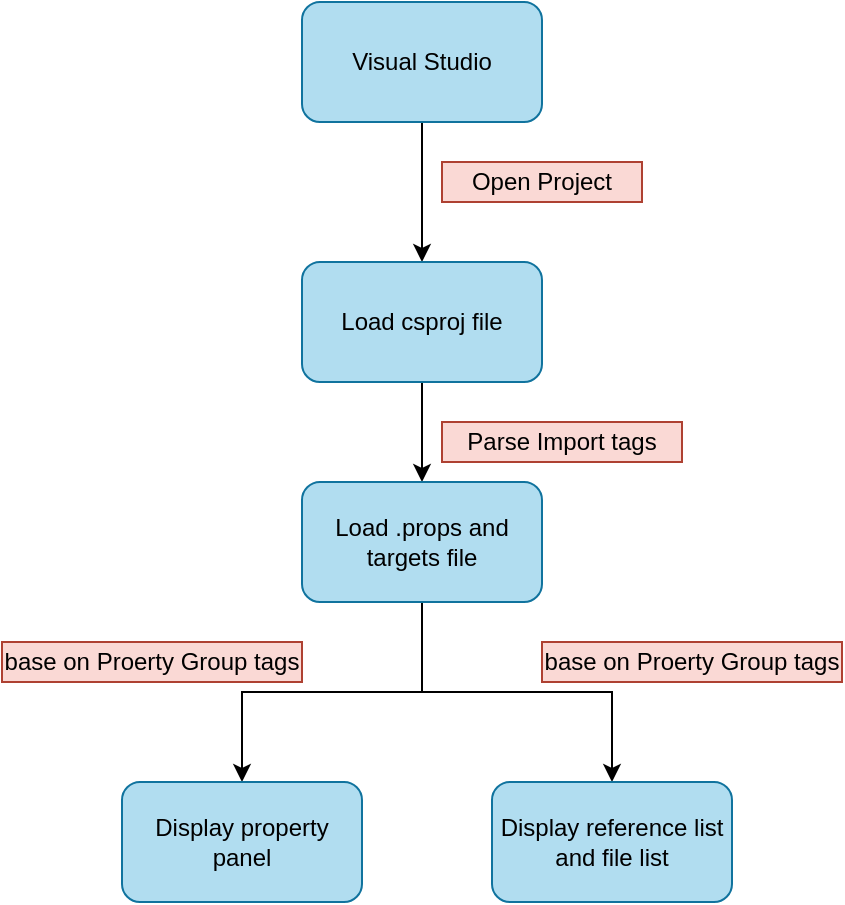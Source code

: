 <mxfile version="13.6.3" type="device" pages="2"><diagram id="8YPulSiJ82YKw5GEi3Ix" name="VSLoadProject"><mxGraphModel dx="1102" dy="614" grid="1" gridSize="10" guides="1" tooltips="1" connect="1" arrows="1" fold="1" page="1" pageScale="1" pageWidth="850" pageHeight="1100" math="0" shadow="0"><root><mxCell id="0"/><mxCell id="1" parent="0"/><mxCell id="phU8YLIr3bDvXOOZU7xS-4" value="" style="edgeStyle=orthogonalEdgeStyle;rounded=0;orthogonalLoop=1;jettySize=auto;html=1;" edge="1" parent="1" source="phU8YLIr3bDvXOOZU7xS-1" target="phU8YLIr3bDvXOOZU7xS-3"><mxGeometry relative="1" as="geometry"/></mxCell><mxCell id="phU8YLIr3bDvXOOZU7xS-1" value="Visual Studio" style="rounded=1;whiteSpace=wrap;html=1;fillColor=#b1ddf0;strokeColor=#10739e;" vertex="1" parent="1"><mxGeometry x="330" y="50" width="120" height="60" as="geometry"/></mxCell><mxCell id="phU8YLIr3bDvXOOZU7xS-8" value="" style="edgeStyle=orthogonalEdgeStyle;rounded=0;orthogonalLoop=1;jettySize=auto;html=1;" edge="1" parent="1" source="phU8YLIr3bDvXOOZU7xS-3" target="phU8YLIr3bDvXOOZU7xS-7"><mxGeometry relative="1" as="geometry"/></mxCell><mxCell id="phU8YLIr3bDvXOOZU7xS-3" value="Load csproj file" style="whiteSpace=wrap;html=1;rounded=1;fillColor=#b1ddf0;strokeColor=#10739e;" vertex="1" parent="1"><mxGeometry x="330" y="180" width="120" height="60" as="geometry"/></mxCell><mxCell id="phU8YLIr3bDvXOOZU7xS-5" value="Open Project" style="text;html=1;strokeColor=#ae4132;fillColor=#fad9d5;align=center;verticalAlign=middle;whiteSpace=wrap;rounded=0;" vertex="1" parent="1"><mxGeometry x="400" y="130" width="100" height="20" as="geometry"/></mxCell><mxCell id="phU8YLIr3bDvXOOZU7xS-11" value="" style="edgeStyle=orthogonalEdgeStyle;rounded=0;orthogonalLoop=1;jettySize=auto;html=1;" edge="1" parent="1" source="phU8YLIr3bDvXOOZU7xS-7" target="phU8YLIr3bDvXOOZU7xS-10"><mxGeometry relative="1" as="geometry"/></mxCell><mxCell id="phU8YLIr3bDvXOOZU7xS-13" value="" style="edgeStyle=orthogonalEdgeStyle;rounded=0;orthogonalLoop=1;jettySize=auto;html=1;" edge="1" parent="1" source="phU8YLIr3bDvXOOZU7xS-7" target="phU8YLIr3bDvXOOZU7xS-12"><mxGeometry relative="1" as="geometry"/></mxCell><mxCell id="phU8YLIr3bDvXOOZU7xS-7" value="Load .props and targets file" style="whiteSpace=wrap;html=1;rounded=1;fillColor=#b1ddf0;strokeColor=#10739e;" vertex="1" parent="1"><mxGeometry x="330" y="290" width="120" height="60" as="geometry"/></mxCell><mxCell id="phU8YLIr3bDvXOOZU7xS-9" value="Parse Import tags" style="text;html=1;strokeColor=#ae4132;fillColor=#fad9d5;align=center;verticalAlign=middle;whiteSpace=wrap;rounded=0;" vertex="1" parent="1"><mxGeometry x="400" y="260" width="120" height="20" as="geometry"/></mxCell><mxCell id="phU8YLIr3bDvXOOZU7xS-10" value="Display property panel" style="whiteSpace=wrap;html=1;rounded=1;fillColor=#b1ddf0;strokeColor=#10739e;" vertex="1" parent="1"><mxGeometry x="240" y="440" width="120" height="60" as="geometry"/></mxCell><mxCell id="phU8YLIr3bDvXOOZU7xS-12" value="Display reference list and file list" style="whiteSpace=wrap;html=1;rounded=1;fillColor=#b1ddf0;strokeColor=#10739e;" vertex="1" parent="1"><mxGeometry x="425" y="440" width="120" height="60" as="geometry"/></mxCell><mxCell id="phU8YLIr3bDvXOOZU7xS-14" value="base on Proerty Group tags" style="text;html=1;strokeColor=#ae4132;fillColor=#fad9d5;align=center;verticalAlign=middle;whiteSpace=wrap;rounded=0;" vertex="1" parent="1"><mxGeometry x="180" y="370" width="150" height="20" as="geometry"/></mxCell><mxCell id="phU8YLIr3bDvXOOZU7xS-15" value="base on Proerty Group tags" style="text;html=1;strokeColor=#ae4132;fillColor=#fad9d5;align=center;verticalAlign=middle;whiteSpace=wrap;rounded=0;" vertex="1" parent="1"><mxGeometry x="450" y="370" width="150" height="20" as="geometry"/></mxCell></root></mxGraphModel></diagram><diagram id="iaK3lbQJWNWOv6BSGjze" name="MSBuild"><mxGraphModel dx="1102" dy="614" grid="1" gridSize="10" guides="1" tooltips="1" connect="1" arrows="1" fold="1" page="1" pageScale="1" pageWidth="850" pageHeight="1100" math="0" shadow="0"><root><mxCell id="O3phpaWMJjti-Vwq4uHx-0"/><mxCell id="O3phpaWMJjti-Vwq4uHx-1" parent="O3phpaWMJjti-Vwq4uHx-0"/><mxCell id="O3phpaWMJjti-Vwq4uHx-2" value="MSBuild Concepts" style="rounded=1;whiteSpace=wrap;html=1;" vertex="1" parent="O3phpaWMJjti-Vwq4uHx-1"><mxGeometry x="110" y="420" width="120" height="60" as="geometry"/></mxCell><mxCell id="-B4g3X8zODx3LEccT-AO-2" value="MSBuild properties" style="whiteSpace=wrap;html=1;rounded=1;" vertex="1" parent="O3phpaWMJjti-Vwq4uHx-1"><mxGeometry x="250" y="140" width="120" height="60" as="geometry"/></mxCell><mxCell id="-B4g3X8zODx3LEccT-AO-5" value="Properties are key/value pairs that you can use to configure builds" style="whiteSpace=wrap;html=1;rounded=1;align=left;verticalAlign=top;" vertex="1" parent="O3phpaWMJjti-Vwq4uHx-1"><mxGeometry x="520" y="60" width="250" height="50" as="geometry"/></mxCell><mxCell id="-B4g3X8zODx3LEccT-AO-7" value="MSBuild items" style="whiteSpace=wrap;html=1;rounded=1;" vertex="1" parent="O3phpaWMJjti-Vwq4uHx-1"><mxGeometry x="310" y="460" width="120" height="60" as="geometry"/></mxCell><mxCell id="-B4g3X8zODx3LEccT-AO-8" value="Introduces items and item collections. items are inputs into the build system and typically represent files" style="whiteSpace=wrap;html=1;rounded=1;align=left;verticalAlign=top;" vertex="1" parent="O3phpaWMJjti-Vwq4uHx-1"><mxGeometry x="510" y="460" width="250" height="60" as="geometry"/></mxCell><mxCell id="-B4g3X8zODx3LEccT-AO-12" value="" style="edgeStyle=orthogonalEdgeStyle;rounded=0;orthogonalLoop=1;jettySize=auto;html=1;" edge="1" parent="O3phpaWMJjti-Vwq4uHx-1" source="-B4g3X8zODx3LEccT-AO-10" target="-B4g3X8zODx3LEccT-AO-11"><mxGeometry relative="1" as="geometry"/></mxCell><mxCell id="-B4g3X8zODx3LEccT-AO-10" value="MSBuild targets" style="whiteSpace=wrap;html=1;rounded=1;" vertex="1" parent="O3phpaWMJjti-Vwq4uHx-1"><mxGeometry x="70" y="920" width="120" height="60" as="geometry"/></mxCell><mxCell id="-B4g3X8zODx3LEccT-AO-11" value="Explains how to group tasks together in a particular order and enable sections of the build process to be called on the command line." style="whiteSpace=wrap;html=1;rounded=1;align=left;verticalAlign=top;" vertex="1" parent="O3phpaWMJjti-Vwq4uHx-1"><mxGeometry x="270" y="920" width="250" height="60" as="geometry"/></mxCell><mxCell id="-B4g3X8zODx3LEccT-AO-15" value="" style="edgeStyle=orthogonalEdgeStyle;rounded=0;orthogonalLoop=1;jettySize=auto;html=1;" edge="1" parent="O3phpaWMJjti-Vwq4uHx-1" source="-B4g3X8zODx3LEccT-AO-13" target="-B4g3X8zODx3LEccT-AO-14"><mxGeometry relative="1" as="geometry"/></mxCell><mxCell id="-B4g3X8zODx3LEccT-AO-13" value="MSBuild tasks" style="whiteSpace=wrap;html=1;rounded=1;" vertex="1" parent="O3phpaWMJjti-Vwq4uHx-1"><mxGeometry x="70" y="830" width="120" height="60" as="geometry"/></mxCell><mxCell id="-B4g3X8zODx3LEccT-AO-14" value="Shows how to create a unit of executable code that can be used by MSBuild to perform atomic build operations" style="whiteSpace=wrap;html=1;rounded=1;align=left;verticalAlign=top;" vertex="1" parent="O3phpaWMJjti-Vwq4uHx-1"><mxGeometry x="270" y="830" width="250" height="60" as="geometry"/></mxCell><mxCell id="nU6WJ9wGDp7ltYEbD8lH-0" value="Custom declaration&amp;nbsp;properties" style="whiteSpace=wrap;html=1;rounded=1;align=left;" vertex="1" parent="O3phpaWMJjti-Vwq4uHx-1"><mxGeometry x="520" y="120" width="220" height="40" as="geometry"/></mxCell><mxCell id="nU6WJ9wGDp7ltYEbD8lH-2" value="MSBuild Reserved properties" style="whiteSpace=wrap;html=1;rounded=1;align=left;" vertex="1" parent="O3phpaWMJjti-Vwq4uHx-1"><mxGeometry x="520" y="170" width="220" height="40" as="geometry"/></mxCell><mxCell id="nU6WJ9wGDp7ltYEbD8lH-3" value="Environment properties" style="whiteSpace=wrap;html=1;rounded=1;align=left;" vertex="1" parent="O3phpaWMJjti-Vwq4uHx-1"><mxGeometry x="520" y="220" width="220" height="40" as="geometry"/></mxCell><mxCell id="nU6WJ9wGDp7ltYEbD8lH-4" value="Registry properties" style="whiteSpace=wrap;html=1;rounded=1;align=left;" vertex="1" parent="O3phpaWMJjti-Vwq4uHx-1"><mxGeometry x="520" y="280" width="220" height="40" as="geometry"/></mxCell><mxCell id="nU6WJ9wGDp7ltYEbD8lH-5" value="Global properties" style="whiteSpace=wrap;html=1;rounded=1;align=left;" vertex="1" parent="O3phpaWMJjti-Vwq4uHx-1"><mxGeometry x="520" y="340" width="220" height="40" as="geometry"/></mxCell><mxCell id="nU6WJ9wGDp7ltYEbD8lH-6" value="Property functions" style="whiteSpace=wrap;html=1;rounded=1;align=left;" vertex="1" parent="O3phpaWMJjti-Vwq4uHx-1"><mxGeometry x="520" y="400" width="220" height="40" as="geometry"/></mxCell><mxCell id="nU6WJ9wGDp7ltYEbD8lH-7" value="Item types are named lists of items that can be used as parameters for tasks. The tasks use the item values to perform the steps of the build process." style="whiteSpace=wrap;html=1;rounded=1;align=left;verticalAlign=top;" vertex="1" parent="O3phpaWMJjti-Vwq4uHx-1"><mxGeometry x="510" y="550" width="260" height="70" as="geometry"/></mxCell></root></mxGraphModel></diagram></mxfile>
